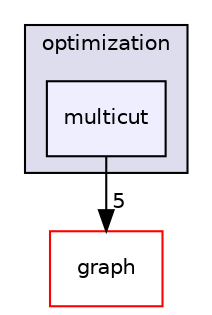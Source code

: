 digraph "/home/tbeier/src/nifty/include/nifty/python/graph/optimization/multicut" {
  compound=true
  node [ fontsize="10", fontname="Helvetica"];
  edge [ labelfontsize="10", labelfontname="Helvetica"];
  subgraph clusterdir_7613e4593e2fbdde9830c64e83c472d0 {
    graph [ bgcolor="#ddddee", pencolor="black", label="optimization" fontname="Helvetica", fontsize="10", URL="dir_7613e4593e2fbdde9830c64e83c472d0.html"]
  dir_4a3358db03481f10f3557817d61bba94 [shape=box, label="multicut", style="filled", fillcolor="#eeeeff", pencolor="black", URL="dir_4a3358db03481f10f3557817d61bba94.html"];
  }
  dir_97733e685c53c2f7d0cfad6459fbedee [shape=box label="graph" fillcolor="white" style="filled" color="red" URL="dir_97733e685c53c2f7d0cfad6459fbedee.html"];
  dir_4a3358db03481f10f3557817d61bba94->dir_97733e685c53c2f7d0cfad6459fbedee [headlabel="5", labeldistance=1.5 headhref="dir_000029_000011.html"];
}
